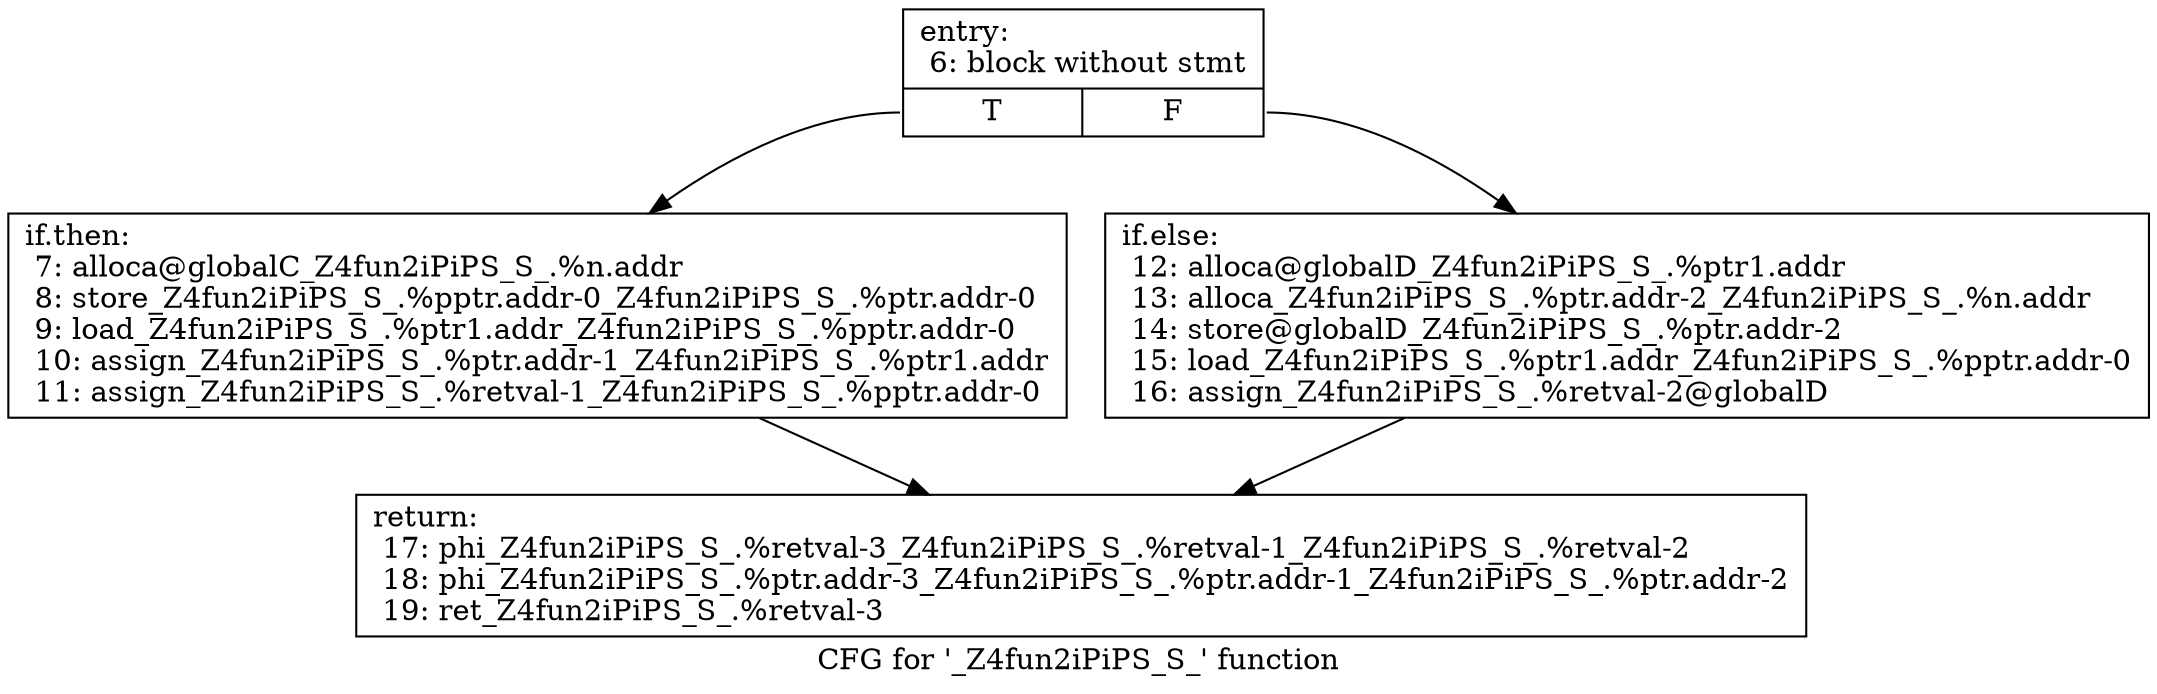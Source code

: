 digraph "CFG for '_Z4fun2iPiPS_S_' function" {
	label="CFG for '_Z4fun2iPiPS_S_' function" ;

	Node0x97f2770 [shape=record,label="{entry:\l 6: block without stmt\l |{<s0>T|<s1>F}}"];
	Node0x97f2770:s0 -> Node0x97f2e00;
	Node0x97f2770:s1 -> Node0x97f2690;
	Node0x97f2e00 [shape=record,label="{if.then:\l 7: alloca	@globalC	_Z4fun2iPiPS_S_.%n.addr\l 8: store	_Z4fun2iPiPS_S_.%pptr.addr-0	_Z4fun2iPiPS_S_.%ptr.addr-0\l 9: load	_Z4fun2iPiPS_S_.%ptr1.addr	_Z4fun2iPiPS_S_.%pptr.addr-0\l 10: assign	_Z4fun2iPiPS_S_.%ptr.addr-1	_Z4fun2iPiPS_S_.%ptr1.addr\l 11: assign	_Z4fun2iPiPS_S_.%retval-1	_Z4fun2iPiPS_S_.%pptr.addr-0\l }"];
	Node0x97f2e00 -> Node0x97f3600;
	Node0x97f2690 [shape=record,label="{if.else:\l 12: alloca	@globalD	_Z4fun2iPiPS_S_.%ptr1.addr\l 13: alloca	_Z4fun2iPiPS_S_.%ptr.addr-2	_Z4fun2iPiPS_S_.%n.addr\l 14: store	@globalD	_Z4fun2iPiPS_S_.%ptr.addr-2\l 15: load	_Z4fun2iPiPS_S_.%ptr1.addr	_Z4fun2iPiPS_S_.%pptr.addr-0\l 16: assign	_Z4fun2iPiPS_S_.%retval-2	@globalD\l }"];
	Node0x97f2690 -> Node0x97f3600;
	Node0x97f3600 [shape=record,label="{return:\l 17: phi	_Z4fun2iPiPS_S_.%retval-3	_Z4fun2iPiPS_S_.%retval-1	_Z4fun2iPiPS_S_.%retval-2	\l 18: phi	_Z4fun2iPiPS_S_.%ptr.addr-3	_Z4fun2iPiPS_S_.%ptr.addr-1	_Z4fun2iPiPS_S_.%ptr.addr-2	\l 19: ret	_Z4fun2iPiPS_S_.%retval-3\l }"];
}